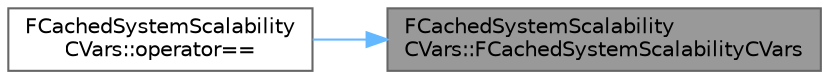 digraph "FCachedSystemScalabilityCVars::FCachedSystemScalabilityCVars"
{
 // INTERACTIVE_SVG=YES
 // LATEX_PDF_SIZE
  bgcolor="transparent";
  edge [fontname=Helvetica,fontsize=10,labelfontname=Helvetica,labelfontsize=10];
  node [fontname=Helvetica,fontsize=10,shape=box,height=0.2,width=0.4];
  rankdir="RL";
  Node1 [id="Node000001",label="FCachedSystemScalability\lCVars::FCachedSystemScalabilityCVars",height=0.2,width=0.4,color="gray40", fillcolor="grey60", style="filled", fontcolor="black",tooltip=" "];
  Node1 -> Node2 [id="edge1_Node000001_Node000002",dir="back",color="steelblue1",style="solid",tooltip=" "];
  Node2 [id="Node000002",label="FCachedSystemScalability\lCVars::operator==",height=0.2,width=0.4,color="grey40", fillcolor="white", style="filled",URL="$d3/d77/structFCachedSystemScalabilityCVars.html#a5f118807899fb7c4e81fc3b6f078c551",tooltip=" "];
}
